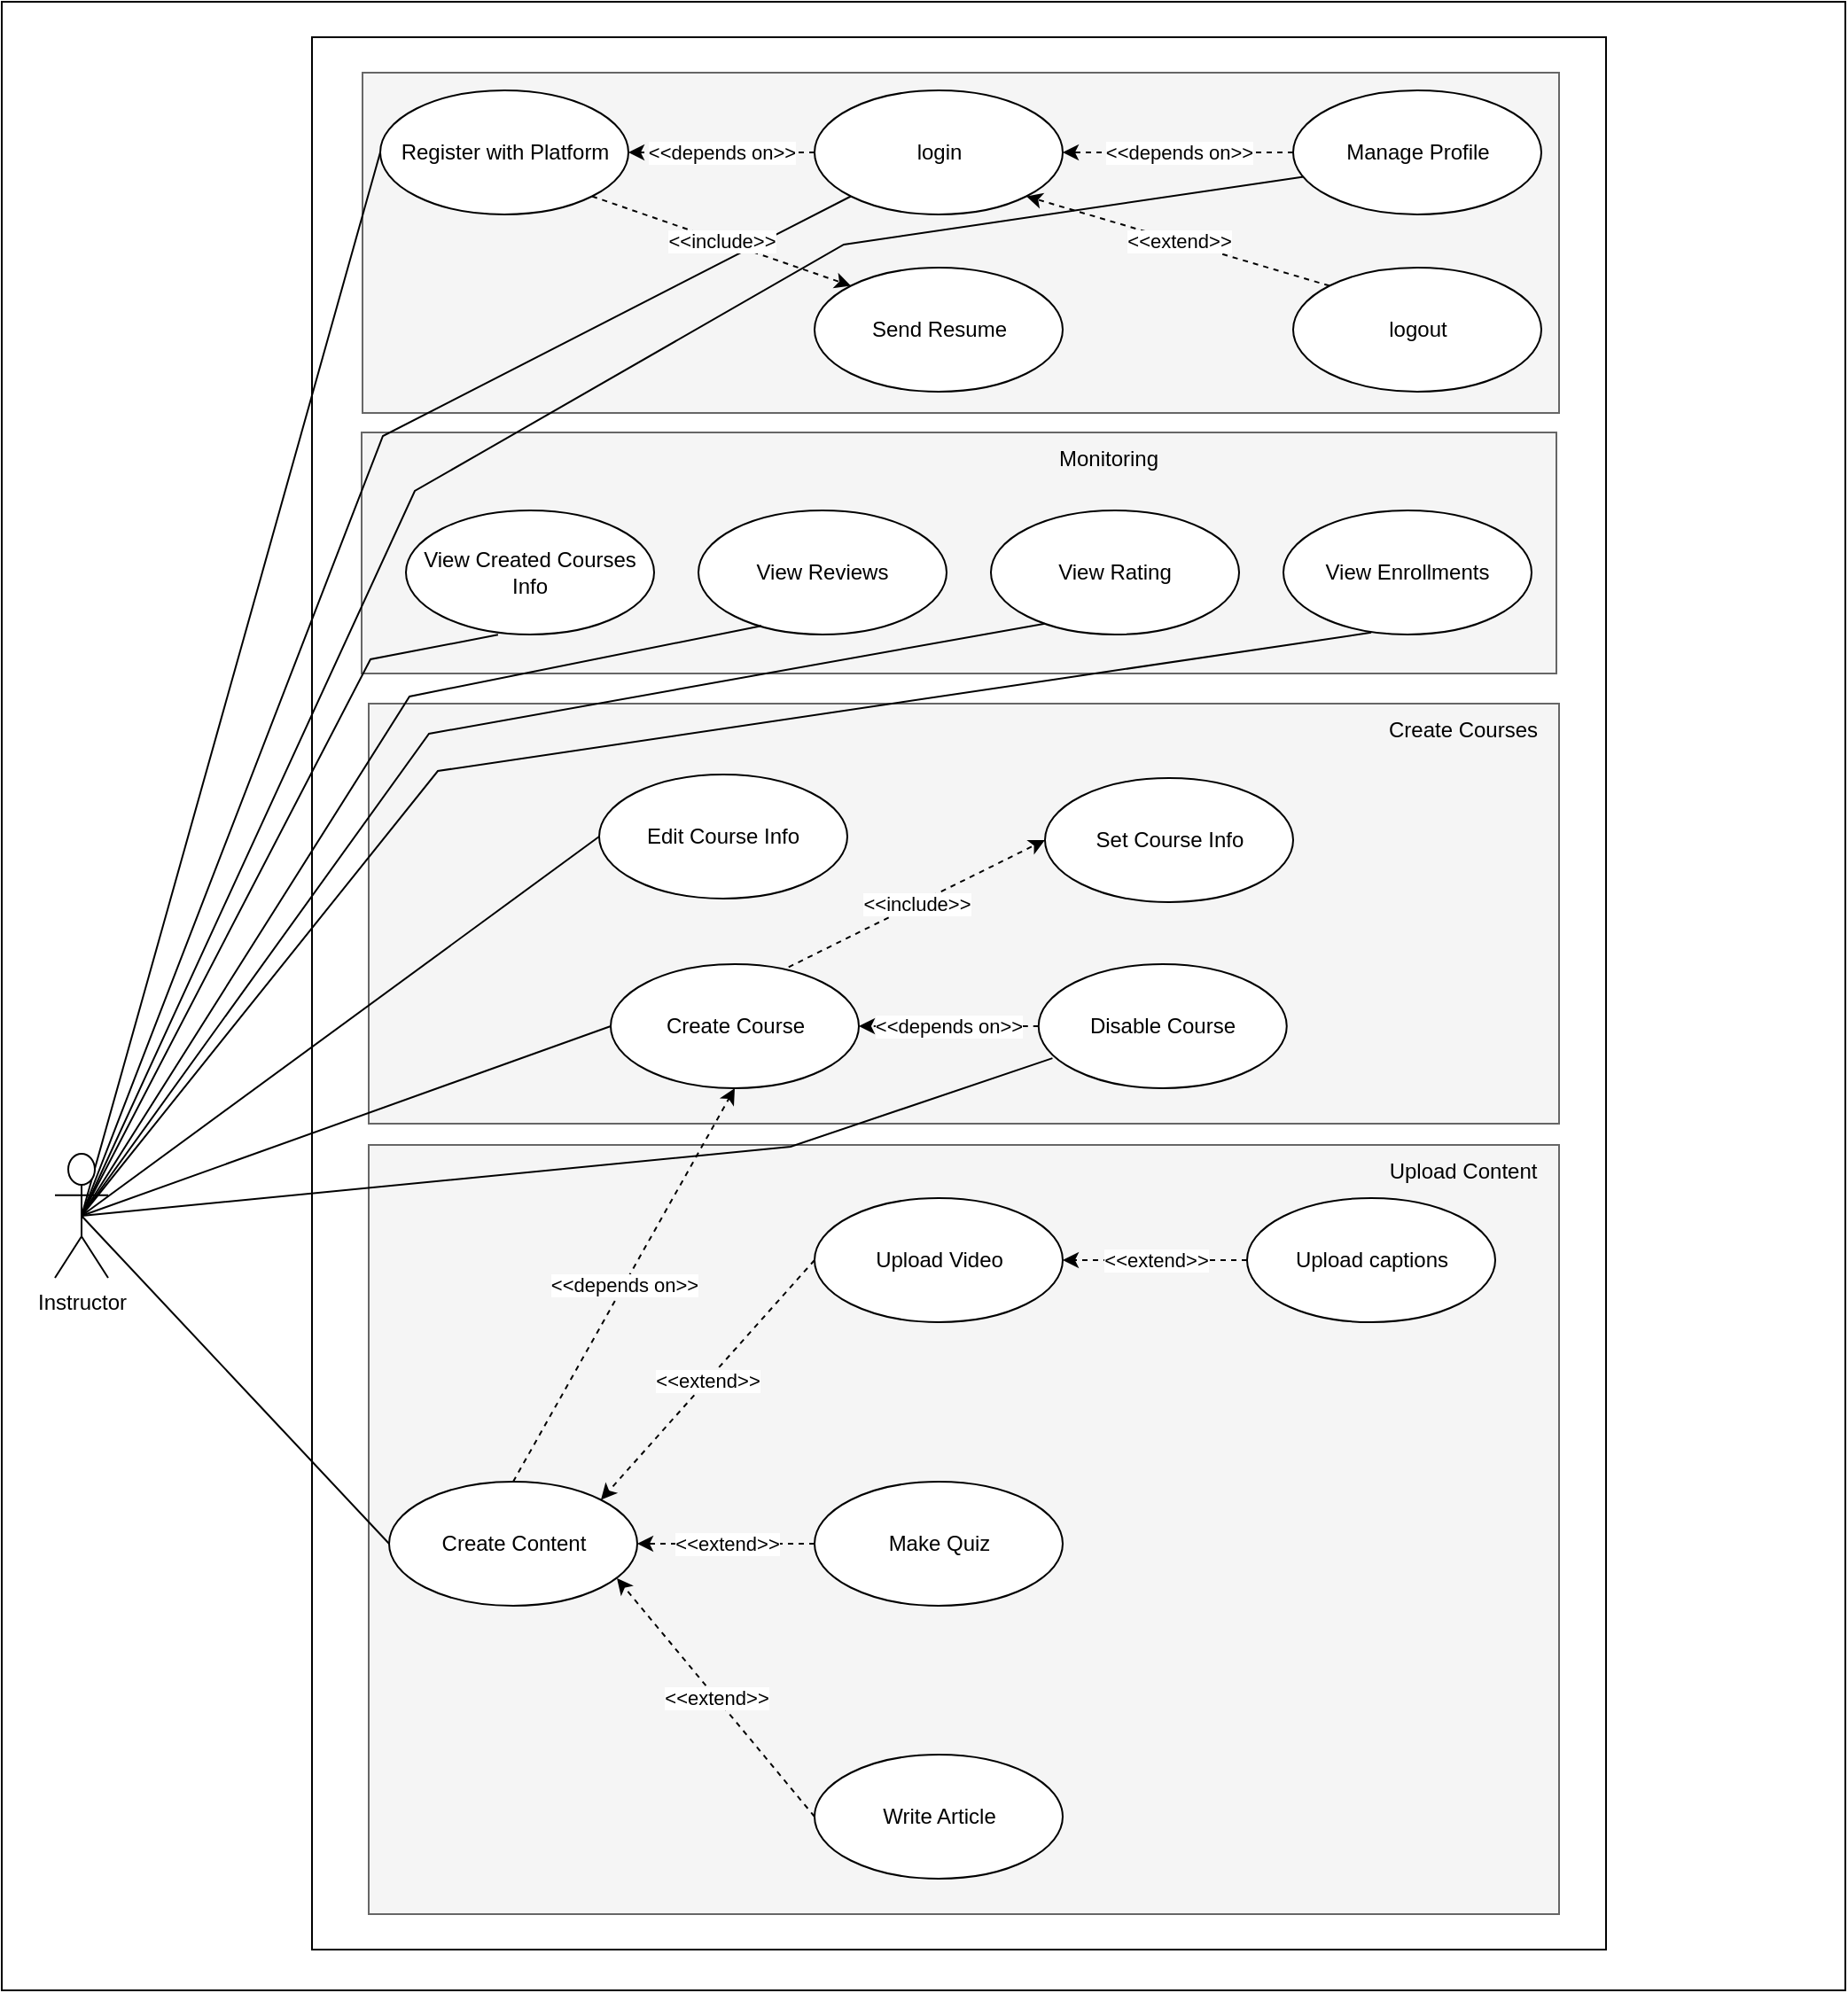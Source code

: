 <mxfile version="21.8.2" type="github">
  <diagram name="Page-1" id="Ath-aDZ8YuKglKGgoTV4">
    <mxGraphModel dx="-218" dy="-3914" grid="0" gridSize="10" guides="1" tooltips="1" connect="1" arrows="1" fold="1" page="1" pageScale="1" pageWidth="827" pageHeight="1169" math="0" shadow="0">
      <root>
        <mxCell id="0" />
        <mxCell id="1" parent="0" />
        <mxCell id="3T8ll0gjCyf6V18zdm9L-1" value="" style="rounded=0;whiteSpace=wrap;html=1;movable=1;resizable=1;rotatable=1;deletable=1;editable=1;locked=0;connectable=1;" parent="1" vertex="1">
          <mxGeometry x="2465" y="5333" width="1040" height="1122" as="geometry" />
        </mxCell>
        <mxCell id="3T8ll0gjCyf6V18zdm9L-2" value="" style="rounded=0;whiteSpace=wrap;html=1;movable=1;resizable=1;rotatable=1;deletable=1;editable=1;locked=0;connectable=1;" parent="1" vertex="1">
          <mxGeometry x="2640" y="5353" width="730" height="1079" as="geometry" />
        </mxCell>
        <mxCell id="3T8ll0gjCyf6V18zdm9L-5" value="" style="rounded=0;whiteSpace=wrap;html=1;fillColor=#f5f5f5;strokeColor=#666666;fontColor=#333333;" parent="1" vertex="1">
          <mxGeometry x="2668" y="5576" width="674" height="136" as="geometry" />
        </mxCell>
        <mxCell id="3T8ll0gjCyf6V18zdm9L-6" value="" style="rounded=0;whiteSpace=wrap;html=1;fillColor=#f5f5f5;strokeColor=#666666;fontColor=#333333;" parent="1" vertex="1">
          <mxGeometry x="2668.5" y="5373" width="675" height="192" as="geometry" />
        </mxCell>
        <mxCell id="3T8ll0gjCyf6V18zdm9L-9" style="rounded=0;orthogonalLoop=1;jettySize=auto;html=1;exitX=0.5;exitY=0.5;exitDx=0;exitDy=0;exitPerimeter=0;entryX=0;entryY=0.5;entryDx=0;entryDy=0;endArrow=none;endFill=0;" parent="1" source="3T8ll0gjCyf6V18zdm9L-19" target="3T8ll0gjCyf6V18zdm9L-25" edge="1">
          <mxGeometry relative="1" as="geometry" />
        </mxCell>
        <mxCell id="3T8ll0gjCyf6V18zdm9L-10" style="rounded=0;orthogonalLoop=1;jettySize=auto;html=1;exitX=0.5;exitY=0.5;exitDx=0;exitDy=0;exitPerimeter=0;entryX=0;entryY=1;entryDx=0;entryDy=0;endArrow=none;endFill=0;" parent="1" source="3T8ll0gjCyf6V18zdm9L-19" target="3T8ll0gjCyf6V18zdm9L-21" edge="1">
          <mxGeometry relative="1" as="geometry">
            <Array as="points">
              <mxPoint x="2680" y="5578" />
            </Array>
          </mxGeometry>
        </mxCell>
        <mxCell id="3T8ll0gjCyf6V18zdm9L-11" style="rounded=0;orthogonalLoop=1;jettySize=auto;html=1;exitX=0.5;exitY=0.5;exitDx=0;exitDy=0;exitPerimeter=0;entryX=0.371;entryY=1.002;entryDx=0;entryDy=0;endArrow=none;endFill=0;entryPerimeter=0;" parent="1" source="3T8ll0gjCyf6V18zdm9L-19" target="3T8ll0gjCyf6V18zdm9L-30" edge="1">
          <mxGeometry relative="1" as="geometry">
            <Array as="points">
              <mxPoint x="2673" y="5704" />
            </Array>
          </mxGeometry>
        </mxCell>
        <mxCell id="3T8ll0gjCyf6V18zdm9L-74" style="rounded=0;orthogonalLoop=1;jettySize=auto;html=1;exitX=0.5;exitY=0.5;exitDx=0;exitDy=0;exitPerimeter=0;entryX=0.042;entryY=0.696;entryDx=0;entryDy=0;entryPerimeter=0;endArrow=none;endFill=0;" parent="1" source="3T8ll0gjCyf6V18zdm9L-19" target="3T8ll0gjCyf6V18zdm9L-23" edge="1">
          <mxGeometry relative="1" as="geometry">
            <Array as="points">
              <mxPoint x="2698" y="5609" />
              <mxPoint x="2940" y="5470" />
            </Array>
          </mxGeometry>
        </mxCell>
        <mxCell id="3T8ll0gjCyf6V18zdm9L-19" value="Instructor" style="shape=umlActor;verticalLabelPosition=bottom;verticalAlign=top;html=1;outlineConnect=0;" parent="1" vertex="1">
          <mxGeometry x="2495" y="5983" width="30" height="70" as="geometry" />
        </mxCell>
        <mxCell id="3T8ll0gjCyf6V18zdm9L-20" value="&amp;lt;&amp;lt;depends on&amp;gt;&amp;gt;" style="rounded=0;orthogonalLoop=1;jettySize=auto;html=1;exitX=0;exitY=0.5;exitDx=0;exitDy=0;dashed=1;" parent="1" source="3T8ll0gjCyf6V18zdm9L-21" target="3T8ll0gjCyf6V18zdm9L-25" edge="1">
          <mxGeometry relative="1" as="geometry" />
        </mxCell>
        <mxCell id="3T8ll0gjCyf6V18zdm9L-21" value="login" style="ellipse;whiteSpace=wrap;html=1;" parent="1" vertex="1">
          <mxGeometry x="2923.5" y="5383" width="140" height="70" as="geometry" />
        </mxCell>
        <mxCell id="3T8ll0gjCyf6V18zdm9L-22" value="&amp;lt;&amp;lt;depends on&amp;gt;&amp;gt;" style="edgeStyle=orthogonalEdgeStyle;rounded=0;orthogonalLoop=1;jettySize=auto;html=1;dashed=1;" parent="1" source="3T8ll0gjCyf6V18zdm9L-23" target="3T8ll0gjCyf6V18zdm9L-21" edge="1">
          <mxGeometry relative="1" as="geometry" />
        </mxCell>
        <mxCell id="3T8ll0gjCyf6V18zdm9L-23" value="Manage Profile" style="ellipse;whiteSpace=wrap;html=1;" parent="1" vertex="1">
          <mxGeometry x="3193.5" y="5383" width="140" height="70" as="geometry" />
        </mxCell>
        <mxCell id="3T8ll0gjCyf6V18zdm9L-24" value="&amp;lt;&amp;lt;include&amp;gt;&amp;gt;" style="rounded=0;orthogonalLoop=1;jettySize=auto;html=1;exitX=1;exitY=1;exitDx=0;exitDy=0;entryX=0;entryY=0;entryDx=0;entryDy=0;dashed=1;" parent="1" source="3T8ll0gjCyf6V18zdm9L-25" target="3T8ll0gjCyf6V18zdm9L-26" edge="1">
          <mxGeometry relative="1" as="geometry" />
        </mxCell>
        <mxCell id="3T8ll0gjCyf6V18zdm9L-25" value="Register with Platform" style="ellipse;whiteSpace=wrap;html=1;" parent="1" vertex="1">
          <mxGeometry x="2678.5" y="5383" width="140" height="70" as="geometry" />
        </mxCell>
        <mxCell id="3T8ll0gjCyf6V18zdm9L-26" value="&lt;span data-lucid-content=&quot;{&amp;quot;t&amp;quot;:&amp;quot;Send Resume to Acadamic Manager&amp;quot;,&amp;quot;m&amp;quot;:[]}&quot; data-lucid-type=&quot;application/vnd.lucid.text&quot;&gt;&lt;span&gt;Send Resume&lt;/span&gt;&lt;/span&gt;" style="ellipse;whiteSpace=wrap;html=1;" parent="1" vertex="1">
          <mxGeometry x="2923.5" y="5483" width="140" height="70" as="geometry" />
        </mxCell>
        <mxCell id="3T8ll0gjCyf6V18zdm9L-27" value="&amp;lt;&amp;lt;extend&amp;gt;&amp;gt;" style="rounded=0;orthogonalLoop=1;jettySize=auto;html=1;exitX=0;exitY=0;exitDx=0;exitDy=0;entryX=1;entryY=1;entryDx=0;entryDy=0;dashed=1;" parent="1" source="3T8ll0gjCyf6V18zdm9L-28" target="3T8ll0gjCyf6V18zdm9L-21" edge="1">
          <mxGeometry relative="1" as="geometry" />
        </mxCell>
        <mxCell id="3T8ll0gjCyf6V18zdm9L-28" value="logout" style="ellipse;whiteSpace=wrap;html=1;" parent="1" vertex="1">
          <mxGeometry x="3193.5" y="5483" width="140" height="70" as="geometry" />
        </mxCell>
        <mxCell id="3T8ll0gjCyf6V18zdm9L-29" value="Monitoring" style="text;html=1;align=center;verticalAlign=middle;resizable=0;points=[];autosize=1;strokeColor=none;fillColor=none;" parent="1" vertex="1">
          <mxGeometry x="3048.75" y="5576" width="80" height="30" as="geometry" />
        </mxCell>
        <mxCell id="3T8ll0gjCyf6V18zdm9L-30" value="View Created Courses Info" style="ellipse;whiteSpace=wrap;html=1;" parent="1" vertex="1">
          <mxGeometry x="2693" y="5620" width="140" height="70" as="geometry" />
        </mxCell>
        <mxCell id="3T8ll0gjCyf6V18zdm9L-31" value="View Reviews" style="ellipse;whiteSpace=wrap;html=1;" parent="1" vertex="1">
          <mxGeometry x="2858" y="5620" width="140" height="70" as="geometry" />
        </mxCell>
        <mxCell id="3T8ll0gjCyf6V18zdm9L-32" value="View Rating" style="ellipse;whiteSpace=wrap;html=1;" parent="1" vertex="1">
          <mxGeometry x="3023" y="5620" width="140" height="70" as="geometry" />
        </mxCell>
        <mxCell id="3T8ll0gjCyf6V18zdm9L-34" value="View Enrollments" style="ellipse;whiteSpace=wrap;html=1;" parent="1" vertex="1">
          <mxGeometry x="3188" y="5620" width="140" height="70" as="geometry" />
        </mxCell>
        <mxCell id="eY1WQo2ULhyhx-jVLPHs-24" value="" style="rounded=0;whiteSpace=wrap;html=1;fillColor=#f5f5f5;strokeColor=#666666;fontColor=#333333;" vertex="1" parent="1">
          <mxGeometry x="2672" y="5729" width="671.5" height="237" as="geometry" />
        </mxCell>
        <mxCell id="eY1WQo2ULhyhx-jVLPHs-25" value="Create Courses" style="text;html=1;align=center;verticalAlign=middle;resizable=0;points=[];autosize=1;strokeColor=none;fillColor=none;" vertex="1" parent="1">
          <mxGeometry x="3233.5" y="5729" width="110" height="30" as="geometry" />
        </mxCell>
        <mxCell id="eY1WQo2ULhyhx-jVLPHs-38" value="&amp;lt;&amp;lt;include&amp;gt;&amp;gt;" style="rounded=0;orthogonalLoop=1;jettySize=auto;html=1;exitX=0.717;exitY=0.024;exitDx=0;exitDy=0;entryX=0;entryY=0.5;entryDx=0;entryDy=0;dashed=1;exitPerimeter=0;" edge="1" parent="1" source="eY1WQo2ULhyhx-jVLPHs-36" target="eY1WQo2ULhyhx-jVLPHs-27">
          <mxGeometry relative="1" as="geometry" />
        </mxCell>
        <mxCell id="eY1WQo2ULhyhx-jVLPHs-39" value="&amp;lt;&amp;lt;depends on&amp;gt;&amp;gt;" style="rounded=0;orthogonalLoop=1;jettySize=auto;html=1;exitX=0;exitY=0.5;exitDx=0;exitDy=0;entryX=1;entryY=0.5;entryDx=0;entryDy=0;dashed=1;" edge="1" parent="1" source="eY1WQo2ULhyhx-jVLPHs-33" target="eY1WQo2ULhyhx-jVLPHs-36">
          <mxGeometry relative="1" as="geometry" />
        </mxCell>
        <mxCell id="eY1WQo2ULhyhx-jVLPHs-27" value="Set Course Info" style="ellipse;whiteSpace=wrap;html=1;" vertex="1" parent="1">
          <mxGeometry x="3053.5" y="5771" width="140" height="70" as="geometry" />
        </mxCell>
        <mxCell id="eY1WQo2ULhyhx-jVLPHs-30" value="Edit Course Info" style="ellipse;whiteSpace=wrap;html=1;" vertex="1" parent="1">
          <mxGeometry x="2802" y="5769" width="140" height="70" as="geometry" />
        </mxCell>
        <mxCell id="eY1WQo2ULhyhx-jVLPHs-36" value="Create Course" style="ellipse;whiteSpace=wrap;html=1;" vertex="1" parent="1">
          <mxGeometry x="2808.5" y="5876" width="140" height="70" as="geometry" />
        </mxCell>
        <mxCell id="eY1WQo2ULhyhx-jVLPHs-33" value="Disable Course" style="ellipse;whiteSpace=wrap;html=1;" vertex="1" parent="1">
          <mxGeometry x="3049.88" y="5876" width="140" height="70" as="geometry" />
        </mxCell>
        <mxCell id="eY1WQo2ULhyhx-jVLPHs-2" value="" style="rounded=0;whiteSpace=wrap;html=1;fillColor=#f5f5f5;strokeColor=#666666;fontColor=#333333;fontStyle=1" vertex="1" parent="1">
          <mxGeometry x="2672" y="5978" width="671.5" height="434" as="geometry" />
        </mxCell>
        <mxCell id="eY1WQo2ULhyhx-jVLPHs-3" value="Upload Content" style="text;html=1;align=center;verticalAlign=middle;resizable=0;points=[];autosize=1;strokeColor=none;fillColor=none;" vertex="1" parent="1">
          <mxGeometry x="3233.5" y="5978" width="110" height="30" as="geometry" />
        </mxCell>
        <mxCell id="eY1WQo2ULhyhx-jVLPHs-20" value="&amp;lt;&amp;lt;extend&amp;gt;&amp;gt;" style="rounded=0;orthogonalLoop=1;jettySize=auto;html=1;exitX=0;exitY=0.5;exitDx=0;exitDy=0;entryX=1;entryY=0.5;entryDx=0;entryDy=0;dashed=1;" edge="1" parent="1" source="eY1WQo2ULhyhx-jVLPHs-9" target="eY1WQo2ULhyhx-jVLPHs-12">
          <mxGeometry relative="1" as="geometry" />
        </mxCell>
        <mxCell id="eY1WQo2ULhyhx-jVLPHs-21" value="&amp;lt;&amp;lt;extend&amp;gt;&amp;gt;" style="rounded=0;orthogonalLoop=1;jettySize=auto;html=1;exitX=0;exitY=0.5;exitDx=0;exitDy=0;entryX=0.918;entryY=0.779;entryDx=0;entryDy=0;entryPerimeter=0;dashed=1;" edge="1" parent="1" source="eY1WQo2ULhyhx-jVLPHs-6" target="eY1WQo2ULhyhx-jVLPHs-18">
          <mxGeometry relative="1" as="geometry" />
        </mxCell>
        <mxCell id="eY1WQo2ULhyhx-jVLPHs-22" value="&amp;lt;&amp;lt;extend&amp;gt;&amp;gt;" style="rounded=0;orthogonalLoop=1;jettySize=auto;html=1;exitX=0;exitY=0.5;exitDx=0;exitDy=0;entryX=1;entryY=0;entryDx=0;entryDy=0;dashed=1;" edge="1" parent="1" source="eY1WQo2ULhyhx-jVLPHs-12" target="eY1WQo2ULhyhx-jVLPHs-18">
          <mxGeometry relative="1" as="geometry" />
        </mxCell>
        <mxCell id="eY1WQo2ULhyhx-jVLPHs-23" value="&amp;lt;&amp;lt;extend&amp;gt;&amp;gt;" style="rounded=0;orthogonalLoop=1;jettySize=auto;html=1;entryX=1;entryY=0.5;entryDx=0;entryDy=0;dashed=1;" edge="1" parent="1" source="eY1WQo2ULhyhx-jVLPHs-15" target="eY1WQo2ULhyhx-jVLPHs-18">
          <mxGeometry relative="1" as="geometry" />
        </mxCell>
        <mxCell id="eY1WQo2ULhyhx-jVLPHs-9" value="Upload captions" style="ellipse;whiteSpace=wrap;html=1;" vertex="1" parent="1">
          <mxGeometry x="3167.5" y="6008" width="140" height="70" as="geometry" />
        </mxCell>
        <mxCell id="eY1WQo2ULhyhx-jVLPHs-12" value="Upload Video" style="ellipse;whiteSpace=wrap;html=1;" vertex="1" parent="1">
          <mxGeometry x="2923.5" y="6008" width="140" height="70" as="geometry" />
        </mxCell>
        <mxCell id="eY1WQo2ULhyhx-jVLPHs-18" value="Create Content" style="ellipse;whiteSpace=wrap;html=1;" vertex="1" parent="1">
          <mxGeometry x="2683.5" y="6168" width="140" height="70" as="geometry" />
        </mxCell>
        <mxCell id="eY1WQo2ULhyhx-jVLPHs-15" value="Make Quiz" style="ellipse;whiteSpace=wrap;html=1;" vertex="1" parent="1">
          <mxGeometry x="2923.5" y="6168" width="140" height="70" as="geometry" />
        </mxCell>
        <mxCell id="eY1WQo2ULhyhx-jVLPHs-6" value="Write Article" style="ellipse;whiteSpace=wrap;html=1;" vertex="1" parent="1">
          <mxGeometry x="2923.5" y="6322" width="140" height="70" as="geometry" />
        </mxCell>
        <mxCell id="eY1WQo2ULhyhx-jVLPHs-40" value="&amp;lt;&amp;lt;depends on&amp;gt;&amp;gt;" style="rounded=0;orthogonalLoop=1;jettySize=auto;html=1;exitX=0.5;exitY=0;exitDx=0;exitDy=0;entryX=0.5;entryY=1;entryDx=0;entryDy=0;dashed=1;" edge="1" parent="1" source="eY1WQo2ULhyhx-jVLPHs-18" target="eY1WQo2ULhyhx-jVLPHs-36">
          <mxGeometry relative="1" as="geometry" />
        </mxCell>
        <mxCell id="eY1WQo2ULhyhx-jVLPHs-41" style="rounded=0;orthogonalLoop=1;jettySize=auto;html=1;exitX=0.5;exitY=0.5;exitDx=0;exitDy=0;exitPerimeter=0;entryX=0;entryY=0.5;entryDx=0;entryDy=0;endArrow=none;endFill=0;" edge="1" parent="1" source="3T8ll0gjCyf6V18zdm9L-19" target="eY1WQo2ULhyhx-jVLPHs-30">
          <mxGeometry relative="1" as="geometry" />
        </mxCell>
        <mxCell id="eY1WQo2ULhyhx-jVLPHs-42" style="rounded=0;orthogonalLoop=1;jettySize=auto;html=1;exitX=0.5;exitY=0.5;exitDx=0;exitDy=0;exitPerimeter=0;entryX=0;entryY=0.5;entryDx=0;entryDy=0;endArrow=none;endFill=0;" edge="1" parent="1" source="3T8ll0gjCyf6V18zdm9L-19" target="eY1WQo2ULhyhx-jVLPHs-36">
          <mxGeometry relative="1" as="geometry" />
        </mxCell>
        <mxCell id="eY1WQo2ULhyhx-jVLPHs-43" style="rounded=0;orthogonalLoop=1;jettySize=auto;html=1;exitX=0.5;exitY=0.5;exitDx=0;exitDy=0;exitPerimeter=0;entryX=0.056;entryY=0.758;entryDx=0;entryDy=0;endArrow=none;endFill=0;entryPerimeter=0;" edge="1" parent="1" source="3T8ll0gjCyf6V18zdm9L-19" target="eY1WQo2ULhyhx-jVLPHs-33">
          <mxGeometry relative="1" as="geometry">
            <Array as="points">
              <mxPoint x="2910" y="5979" />
            </Array>
          </mxGeometry>
        </mxCell>
        <mxCell id="eY1WQo2ULhyhx-jVLPHs-44" style="rounded=0;orthogonalLoop=1;jettySize=auto;html=1;exitX=0.5;exitY=0.5;exitDx=0;exitDy=0;exitPerimeter=0;entryX=0;entryY=0.5;entryDx=0;entryDy=0;endArrow=none;endFill=0;" edge="1" parent="1" source="3T8ll0gjCyf6V18zdm9L-19" target="eY1WQo2ULhyhx-jVLPHs-18">
          <mxGeometry relative="1" as="geometry" />
        </mxCell>
        <mxCell id="3T8ll0gjCyf6V18zdm9L-12" style="rounded=0;orthogonalLoop=1;jettySize=auto;html=1;exitX=0.5;exitY=0.5;exitDx=0;exitDy=0;exitPerimeter=0;entryX=0.254;entryY=0.93;entryDx=0;entryDy=0;endArrow=none;endFill=0;entryPerimeter=0;" parent="1" source="3T8ll0gjCyf6V18zdm9L-19" target="3T8ll0gjCyf6V18zdm9L-31" edge="1">
          <mxGeometry relative="1" as="geometry">
            <Array as="points">
              <mxPoint x="2695" y="5725" />
            </Array>
          </mxGeometry>
        </mxCell>
        <mxCell id="3T8ll0gjCyf6V18zdm9L-13" style="rounded=0;orthogonalLoop=1;jettySize=auto;html=1;exitX=0.5;exitY=0.5;exitDx=0;exitDy=0;exitPerimeter=0;entryX=0.218;entryY=0.912;entryDx=0;entryDy=0;endArrow=none;endFill=0;entryPerimeter=0;" parent="1" source="3T8ll0gjCyf6V18zdm9L-19" target="3T8ll0gjCyf6V18zdm9L-32" edge="1">
          <mxGeometry relative="1" as="geometry">
            <Array as="points">
              <mxPoint x="2706" y="5746" />
            </Array>
          </mxGeometry>
        </mxCell>
        <mxCell id="3T8ll0gjCyf6V18zdm9L-15" style="rounded=0;orthogonalLoop=1;jettySize=auto;html=1;exitX=0.5;exitY=0.5;exitDx=0;exitDy=0;exitPerimeter=0;entryX=0.354;entryY=0.984;entryDx=0;entryDy=0;endArrow=none;endFill=0;entryPerimeter=0;" parent="1" source="3T8ll0gjCyf6V18zdm9L-19" target="3T8ll0gjCyf6V18zdm9L-34" edge="1">
          <mxGeometry relative="1" as="geometry">
            <Array as="points">
              <mxPoint x="2711" y="5767" />
            </Array>
          </mxGeometry>
        </mxCell>
      </root>
    </mxGraphModel>
  </diagram>
</mxfile>
